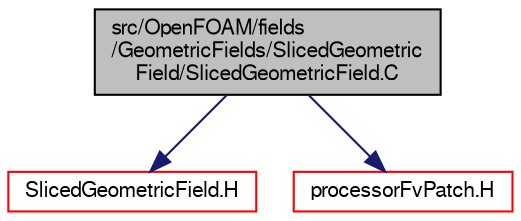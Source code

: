 digraph "src/OpenFOAM/fields/GeometricFields/SlicedGeometricField/SlicedGeometricField.C"
{
  bgcolor="transparent";
  edge [fontname="FreeSans",fontsize="10",labelfontname="FreeSans",labelfontsize="10"];
  node [fontname="FreeSans",fontsize="10",shape=record];
  Node0 [label="src/OpenFOAM/fields\l/GeometricFields/SlicedGeometric\lField/SlicedGeometricField.C",height=0.2,width=0.4,color="black", fillcolor="grey75", style="filled", fontcolor="black"];
  Node0 -> Node1 [color="midnightblue",fontsize="10",style="solid",fontname="FreeSans"];
  Node1 [label="SlicedGeometricField.H",height=0.2,width=0.4,color="red",URL="$a09890.html"];
  Node0 -> Node154 [color="midnightblue",fontsize="10",style="solid",fontname="FreeSans"];
  Node154 [label="processorFvPatch.H",height=0.2,width=0.4,color="red",URL="$a03620.html"];
}
